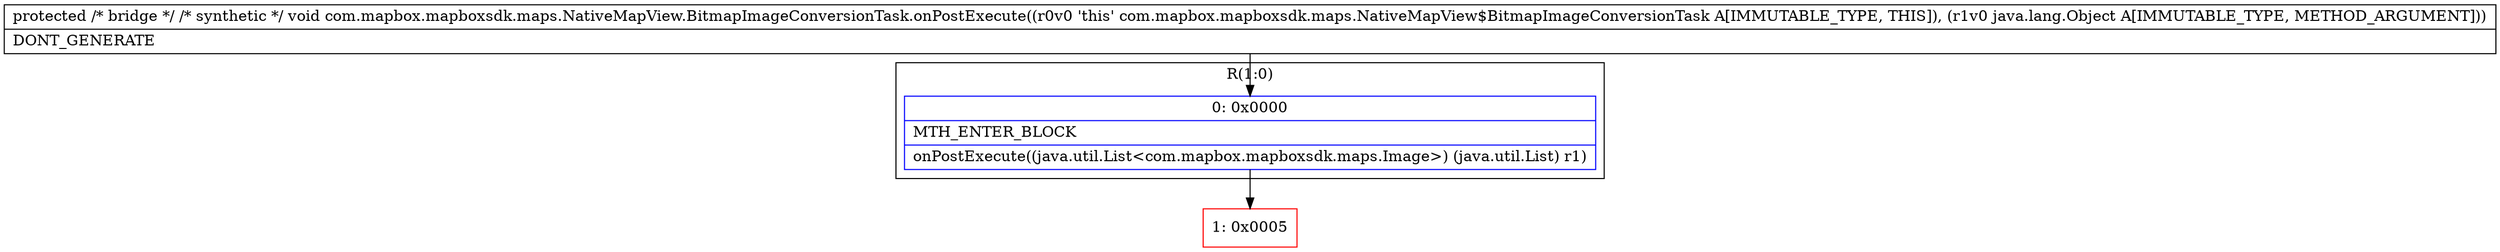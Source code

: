 digraph "CFG forcom.mapbox.mapboxsdk.maps.NativeMapView.BitmapImageConversionTask.onPostExecute(Ljava\/lang\/Object;)V" {
subgraph cluster_Region_1752414495 {
label = "R(1:0)";
node [shape=record,color=blue];
Node_0 [shape=record,label="{0\:\ 0x0000|MTH_ENTER_BLOCK\l|onPostExecute((java.util.List\<com.mapbox.mapboxsdk.maps.Image\>) (java.util.List) r1)\l}"];
}
Node_1 [shape=record,color=red,label="{1\:\ 0x0005}"];
MethodNode[shape=record,label="{protected \/* bridge *\/ \/* synthetic *\/ void com.mapbox.mapboxsdk.maps.NativeMapView.BitmapImageConversionTask.onPostExecute((r0v0 'this' com.mapbox.mapboxsdk.maps.NativeMapView$BitmapImageConversionTask A[IMMUTABLE_TYPE, THIS]), (r1v0 java.lang.Object A[IMMUTABLE_TYPE, METHOD_ARGUMENT]))  | DONT_GENERATE\l}"];
MethodNode -> Node_0;
Node_0 -> Node_1;
}

